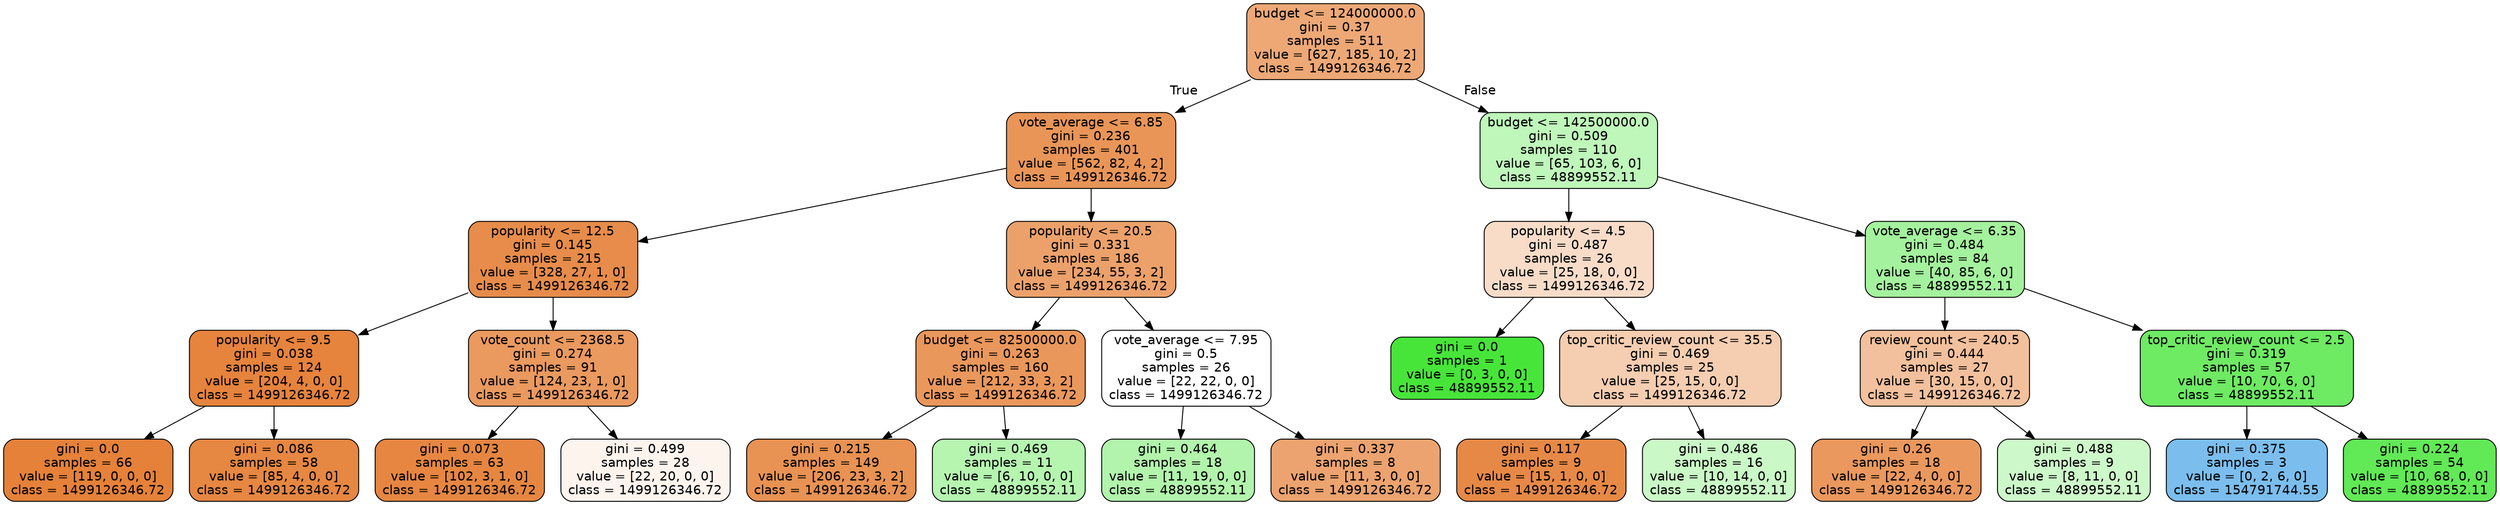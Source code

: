 digraph Tree {
node [shape=box, style="filled, rounded", color="black", fontname=helvetica] ;
edge [fontname=helvetica] ;
0 [label="budget <= 124000000.0\ngini = 0.37\nsamples = 511\nvalue = [627, 185, 10, 2]\nclass = 1499126346.72", fillcolor="#eda876"] ;
1 [label="vote_average <= 6.85\ngini = 0.236\nsamples = 401\nvalue = [562, 82, 4, 2]\nclass = 1499126346.72", fillcolor="#e99558"] ;
0 -> 1 [labeldistance=2.5, labelangle=45, headlabel="True"] ;
2 [label="popularity <= 12.5\ngini = 0.145\nsamples = 215\nvalue = [328, 27, 1, 0]\nclass = 1499126346.72", fillcolor="#e78c4a"] ;
1 -> 2 ;
3 [label="popularity <= 9.5\ngini = 0.038\nsamples = 124\nvalue = [204, 4, 0, 0]\nclass = 1499126346.72", fillcolor="#e6833d"] ;
2 -> 3 ;
4 [label="gini = 0.0\nsamples = 66\nvalue = [119, 0, 0, 0]\nclass = 1499126346.72", fillcolor="#e58139"] ;
3 -> 4 ;
5 [label="gini = 0.086\nsamples = 58\nvalue = [85, 4, 0, 0]\nclass = 1499126346.72", fillcolor="#e68742"] ;
3 -> 5 ;
6 [label="vote_count <= 2368.5\ngini = 0.274\nsamples = 91\nvalue = [124, 23, 1, 0]\nclass = 1499126346.72", fillcolor="#ea995f"] ;
2 -> 6 ;
7 [label="gini = 0.073\nsamples = 63\nvalue = [102, 3, 1, 0]\nclass = 1499126346.72", fillcolor="#e68641"] ;
6 -> 7 ;
8 [label="gini = 0.499\nsamples = 28\nvalue = [22, 20, 0, 0]\nclass = 1499126346.72", fillcolor="#fdf4ed"] ;
6 -> 8 ;
9 [label="popularity <= 20.5\ngini = 0.331\nsamples = 186\nvalue = [234, 55, 3, 2]\nclass = 1499126346.72", fillcolor="#eca16b"] ;
1 -> 9 ;
10 [label="budget <= 82500000.0\ngini = 0.263\nsamples = 160\nvalue = [212, 33, 3, 2]\nclass = 1499126346.72", fillcolor="#ea975c"] ;
9 -> 10 ;
11 [label="gini = 0.215\nsamples = 149\nvalue = [206, 23, 3, 2]\nclass = 1499126346.72", fillcolor="#e89253"] ;
10 -> 11 ;
12 [label="gini = 0.469\nsamples = 11\nvalue = [6, 10, 0, 0]\nclass = 48899552.11", fillcolor="#b5f5b0"] ;
10 -> 12 ;
13 [label="vote_average <= 7.95\ngini = 0.5\nsamples = 26\nvalue = [22, 22, 0, 0]\nclass = 1499126346.72", fillcolor="#ffffff"] ;
9 -> 13 ;
14 [label="gini = 0.464\nsamples = 18\nvalue = [11, 19, 0, 0]\nclass = 48899552.11", fillcolor="#b2f4ac"] ;
13 -> 14 ;
15 [label="gini = 0.337\nsamples = 8\nvalue = [11, 3, 0, 0]\nclass = 1499126346.72", fillcolor="#eca36f"] ;
13 -> 15 ;
16 [label="budget <= 142500000.0\ngini = 0.509\nsamples = 110\nvalue = [65, 103, 6, 0]\nclass = 48899552.11", fillcolor="#bff6ba"] ;
0 -> 16 [labeldistance=2.5, labelangle=-45, headlabel="False"] ;
17 [label="popularity <= 4.5\ngini = 0.487\nsamples = 26\nvalue = [25, 18, 0, 0]\nclass = 1499126346.72", fillcolor="#f8dcc8"] ;
16 -> 17 ;
18 [label="gini = 0.0\nsamples = 1\nvalue = [0, 3, 0, 0]\nclass = 48899552.11", fillcolor="#47e539"] ;
17 -> 18 ;
19 [label="top_critic_review_count <= 35.5\ngini = 0.469\nsamples = 25\nvalue = [25, 15, 0, 0]\nclass = 1499126346.72", fillcolor="#f5cdb0"] ;
17 -> 19 ;
20 [label="gini = 0.117\nsamples = 9\nvalue = [15, 1, 0, 0]\nclass = 1499126346.72", fillcolor="#e78946"] ;
19 -> 20 ;
21 [label="gini = 0.486\nsamples = 16\nvalue = [10, 14, 0, 0]\nclass = 48899552.11", fillcolor="#caf8c6"] ;
19 -> 21 ;
22 [label="vote_average <= 6.35\ngini = 0.484\nsamples = 84\nvalue = [40, 85, 6, 0]\nclass = 48899552.11", fillcolor="#a4f29d"] ;
16 -> 22 ;
23 [label="review_count <= 240.5\ngini = 0.444\nsamples = 27\nvalue = [30, 15, 0, 0]\nclass = 1499126346.72", fillcolor="#f2c09c"] ;
22 -> 23 ;
24 [label="gini = 0.26\nsamples = 18\nvalue = [22, 4, 0, 0]\nclass = 1499126346.72", fillcolor="#ea985d"] ;
23 -> 24 ;
25 [label="gini = 0.488\nsamples = 9\nvalue = [8, 11, 0, 0]\nclass = 48899552.11", fillcolor="#cdf8c9"] ;
23 -> 25 ;
26 [label="top_critic_review_count <= 2.5\ngini = 0.319\nsamples = 57\nvalue = [10, 70, 6, 0]\nclass = 48899552.11", fillcolor="#6eea63"] ;
22 -> 26 ;
27 [label="gini = 0.375\nsamples = 3\nvalue = [0, 2, 6, 0]\nclass = 154791744.55", fillcolor="#7bbeee"] ;
26 -> 27 ;
28 [label="gini = 0.224\nsamples = 54\nvalue = [10, 68, 0, 0]\nclass = 48899552.11", fillcolor="#62e956"] ;
26 -> 28 ;
}